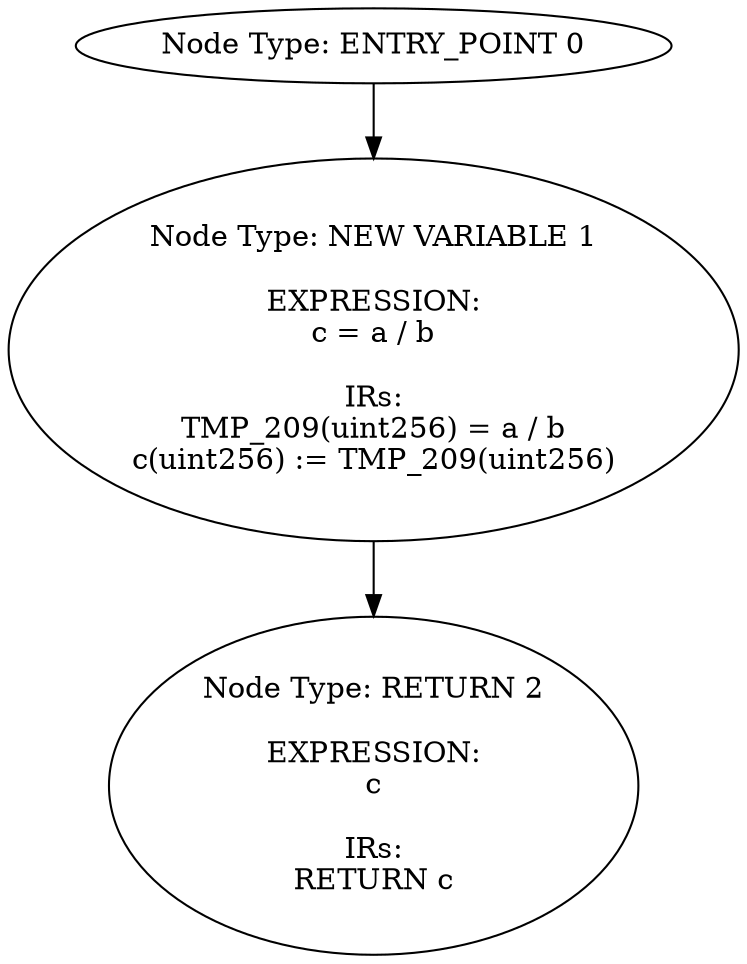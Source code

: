 digraph{
0[label="Node Type: ENTRY_POINT 0
"];
0->1;
1[label="Node Type: NEW VARIABLE 1

EXPRESSION:
c = a / b

IRs:
TMP_209(uint256) = a / b
c(uint256) := TMP_209(uint256)"];
1->2;
2[label="Node Type: RETURN 2

EXPRESSION:
c

IRs:
RETURN c"];
}
